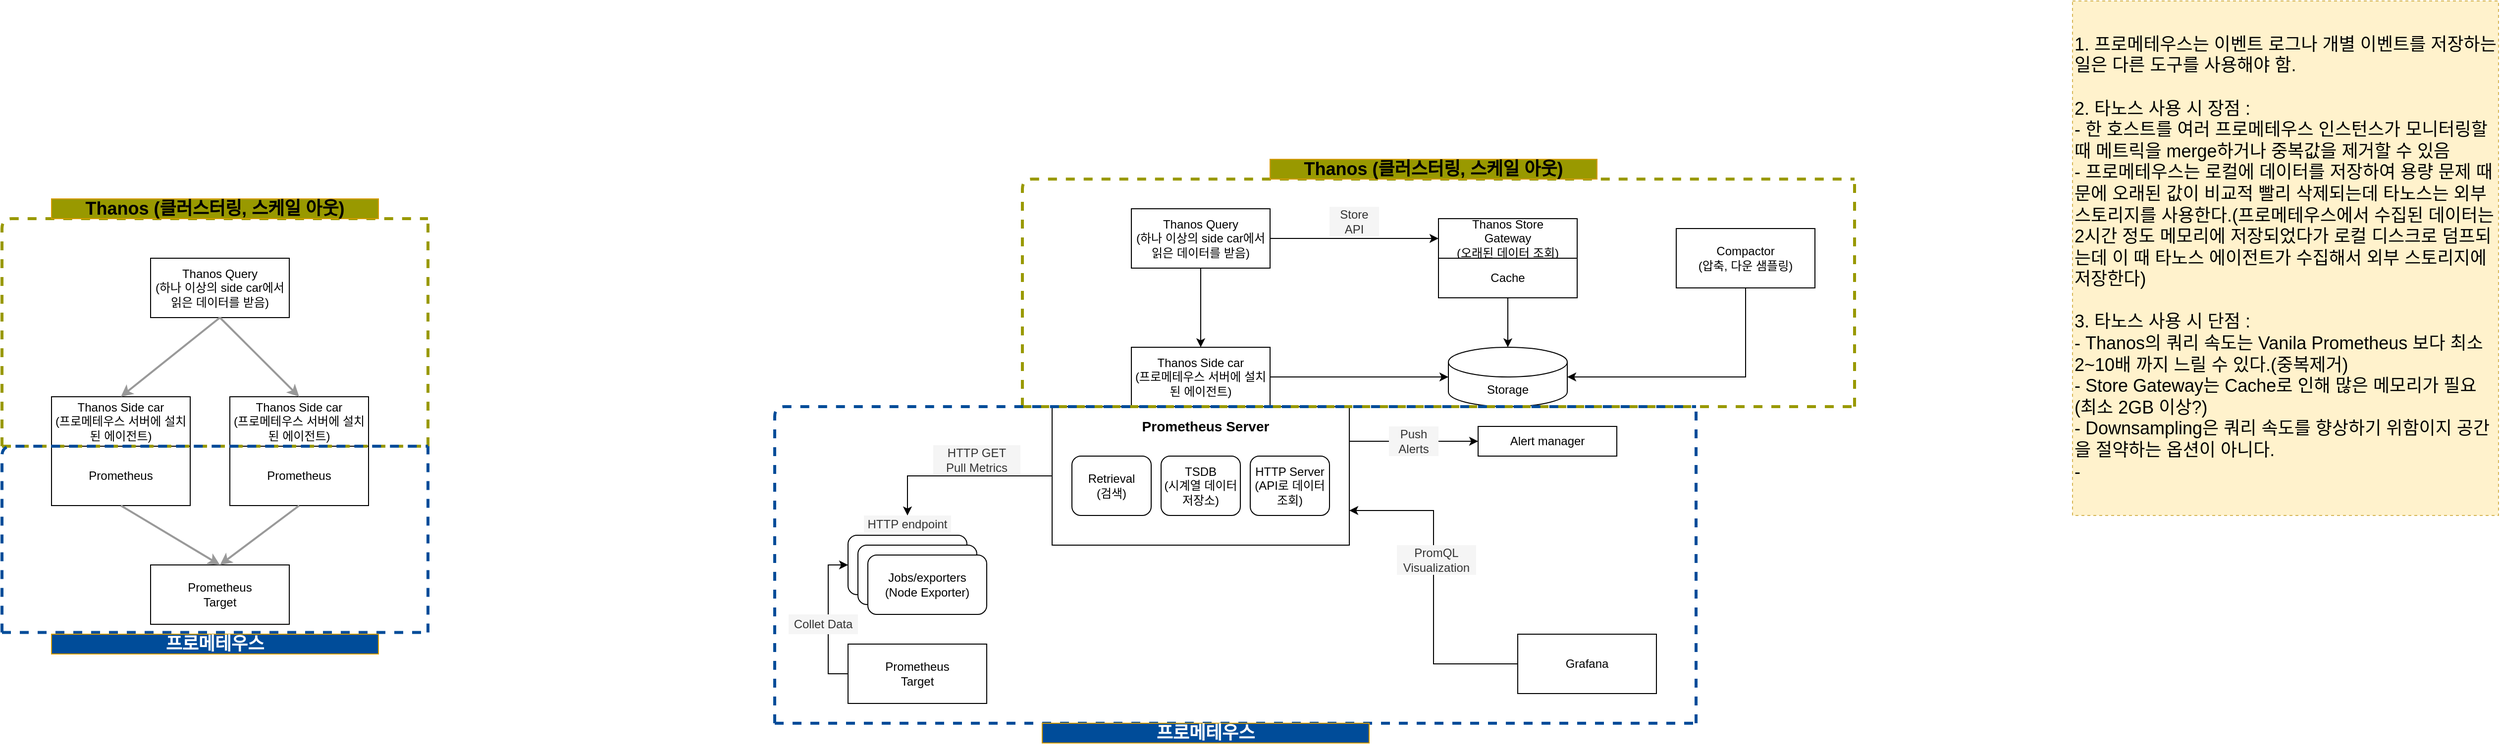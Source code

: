 <mxfile version="14.6.11" type="github">
  <diagram id="D90OiBP_q_Rwkt1dLKAU" name="Page-1">
    <mxGraphModel dx="1936" dy="639" grid="1" gridSize="10" guides="1" tooltips="1" connect="1" arrows="1" fold="1" page="1" pageScale="1" pageWidth="827" pageHeight="1169" math="0" shadow="0">
      <root>
        <mxCell id="0" />
        <mxCell id="1" parent="0" />
        <mxCell id="jMqY7wuhPn0pXN6j_rTk-74" style="edgeStyle=orthogonalEdgeStyle;rounded=0;orthogonalLoop=1;jettySize=auto;html=1;exitX=1;exitY=0.25;exitDx=0;exitDy=0;entryX=0;entryY=0.5;entryDx=0;entryDy=0;" parent="1" source="jMqY7wuhPn0pXN6j_rTk-10" target="jMqY7wuhPn0pXN6j_rTk-75" edge="1">
          <mxGeometry relative="1" as="geometry">
            <mxPoint x="1100" y="495" as="sourcePoint" />
            <mxPoint x="1270" y="495" as="targetPoint" />
            <Array as="points" />
          </mxGeometry>
        </mxCell>
        <mxCell id="jMqY7wuhPn0pXN6j_rTk-7" style="edgeStyle=orthogonalEdgeStyle;rounded=0;orthogonalLoop=1;jettySize=auto;html=1;exitX=0;exitY=0.5;exitDx=0;exitDy=0;entryX=0;entryY=0.5;entryDx=0;entryDy=0;" parent="1" source="jMqY7wuhPn0pXN6j_rTk-1" target="jMqY7wuhPn0pXN6j_rTk-2" edge="1">
          <mxGeometry relative="1" as="geometry" />
        </mxCell>
        <mxCell id="jMqY7wuhPn0pXN6j_rTk-1" value="Prometheus&lt;br&gt;Target" style="rounded=0;whiteSpace=wrap;html=1;" parent="1" vertex="1">
          <mxGeometry x="574" y="700" width="140" height="60" as="geometry" />
        </mxCell>
        <mxCell id="jMqY7wuhPn0pXN6j_rTk-2" value="Jobs/exporters" style="rounded=1;whiteSpace=wrap;html=1;" parent="1" vertex="1">
          <mxGeometry x="574" y="590" width="120" height="60" as="geometry" />
        </mxCell>
        <mxCell id="jMqY7wuhPn0pXN6j_rTk-5" value="Jobs/exporters" style="rounded=1;whiteSpace=wrap;html=1;" parent="1" vertex="1">
          <mxGeometry x="584" y="600" width="120" height="60" as="geometry" />
        </mxCell>
        <mxCell id="jMqY7wuhPn0pXN6j_rTk-6" value="Jobs/exporters&lt;br&gt;(Node Exporter)" style="rounded=1;whiteSpace=wrap;html=1;" parent="1" vertex="1">
          <mxGeometry x="594" y="610" width="120" height="60" as="geometry" />
        </mxCell>
        <mxCell id="jMqY7wuhPn0pXN6j_rTk-8" value="Collet Data" style="text;html=1;align=center;verticalAlign=middle;whiteSpace=wrap;rounded=0;fillColor=#f5f5f5;fontColor=#333333;" parent="1" vertex="1">
          <mxGeometry x="514" y="670" width="70" height="20" as="geometry" />
        </mxCell>
        <mxCell id="jMqY7wuhPn0pXN6j_rTk-20" style="edgeStyle=orthogonalEdgeStyle;rounded=0;orthogonalLoop=1;jettySize=auto;html=1;exitX=0;exitY=0.5;exitDx=0;exitDy=0;entryX=0.5;entryY=0;entryDx=0;entryDy=0;" parent="1" source="jMqY7wuhPn0pXN6j_rTk-10" target="jMqY7wuhPn0pXN6j_rTk-35" edge="1">
          <mxGeometry relative="1" as="geometry" />
        </mxCell>
        <mxCell id="jMqY7wuhPn0pXN6j_rTk-10" value="" style="rounded=0;whiteSpace=wrap;html=1;" parent="1" vertex="1">
          <mxGeometry x="780" y="460" width="300" height="140" as="geometry" />
        </mxCell>
        <mxCell id="jMqY7wuhPn0pXN6j_rTk-11" value="Retrieval&lt;br&gt;(검색)" style="rounded=1;whiteSpace=wrap;html=1;" parent="1" vertex="1">
          <mxGeometry x="800" y="510" width="80" height="60" as="geometry" />
        </mxCell>
        <mxCell id="jMqY7wuhPn0pXN6j_rTk-12" value="TSDB&lt;br&gt;(시계열 데이터 저장소)" style="rounded=1;whiteSpace=wrap;html=1;" parent="1" vertex="1">
          <mxGeometry x="890" y="510" width="80" height="60" as="geometry" />
        </mxCell>
        <mxCell id="jMqY7wuhPn0pXN6j_rTk-13" value="HTTP Server&lt;br&gt;(API로 데이터 조회)" style="rounded=1;whiteSpace=wrap;html=1;" parent="1" vertex="1">
          <mxGeometry x="980" y="510" width="80" height="60" as="geometry" />
        </mxCell>
        <mxCell id="jMqY7wuhPn0pXN6j_rTk-15" value="Prometheus Server" style="text;html=1;strokeColor=none;fillColor=none;align=center;verticalAlign=middle;whiteSpace=wrap;rounded=0;fontStyle=1;fontSize=14;" parent="1" vertex="1">
          <mxGeometry x="860" y="470" width="150" height="20" as="geometry" />
        </mxCell>
        <mxCell id="jMqY7wuhPn0pXN6j_rTk-18" style="edgeStyle=orthogonalEdgeStyle;rounded=0;orthogonalLoop=1;jettySize=auto;html=1;exitX=0;exitY=0.5;exitDx=0;exitDy=0;entryX=1;entryY=0.75;entryDx=0;entryDy=0;" parent="1" source="jMqY7wuhPn0pXN6j_rTk-17" target="jMqY7wuhPn0pXN6j_rTk-10" edge="1">
          <mxGeometry relative="1" as="geometry" />
        </mxCell>
        <mxCell id="jMqY7wuhPn0pXN6j_rTk-31" style="edgeStyle=orthogonalEdgeStyle;rounded=0;orthogonalLoop=1;jettySize=auto;html=1;exitX=1;exitY=0.5;exitDx=0;exitDy=0;entryX=0;entryY=0.5;entryDx=0;entryDy=0;entryPerimeter=0;" parent="1" source="jMqY7wuhPn0pXN6j_rTk-21" target="jMqY7wuhPn0pXN6j_rTk-29" edge="1">
          <mxGeometry relative="1" as="geometry" />
        </mxCell>
        <mxCell id="jMqY7wuhPn0pXN6j_rTk-21" value="Thanos Side car&lt;br&gt;(프로메테우스 서버에 설치된 에이전트)" style="rounded=0;whiteSpace=wrap;html=1;" parent="1" vertex="1">
          <mxGeometry x="860" y="400" width="140" height="60" as="geometry" />
        </mxCell>
        <mxCell id="jMqY7wuhPn0pXN6j_rTk-23" style="edgeStyle=orthogonalEdgeStyle;rounded=0;orthogonalLoop=1;jettySize=auto;html=1;exitX=0.5;exitY=1;exitDx=0;exitDy=0;" parent="1" source="jMqY7wuhPn0pXN6j_rTk-22" target="jMqY7wuhPn0pXN6j_rTk-21" edge="1">
          <mxGeometry relative="1" as="geometry" />
        </mxCell>
        <mxCell id="jMqY7wuhPn0pXN6j_rTk-27" style="edgeStyle=orthogonalEdgeStyle;rounded=0;orthogonalLoop=1;jettySize=auto;html=1;exitX=1;exitY=0.5;exitDx=0;exitDy=0;" parent="1" source="jMqY7wuhPn0pXN6j_rTk-22" target="jMqY7wuhPn0pXN6j_rTk-24" edge="1">
          <mxGeometry relative="1" as="geometry">
            <mxPoint x="1070" y="330" as="targetPoint" />
          </mxGeometry>
        </mxCell>
        <mxCell id="jMqY7wuhPn0pXN6j_rTk-22" value="Thanos Query&lt;br&gt;(하나 이상의 side car에서 읽은 데이터를 받음)" style="rounded=0;whiteSpace=wrap;html=1;" parent="1" vertex="1">
          <mxGeometry x="860" y="260" width="140" height="60" as="geometry" />
        </mxCell>
        <mxCell id="jMqY7wuhPn0pXN6j_rTk-24" value="Thanos Store&lt;br&gt;Gateway&lt;br&gt;(오래된 데이터 조회)" style="rounded=0;whiteSpace=wrap;html=1;" parent="1" vertex="1">
          <mxGeometry x="1170" y="270" width="140" height="40" as="geometry" />
        </mxCell>
        <mxCell id="jMqY7wuhPn0pXN6j_rTk-30" style="edgeStyle=orthogonalEdgeStyle;rounded=0;orthogonalLoop=1;jettySize=auto;html=1;exitX=0.5;exitY=1;exitDx=0;exitDy=0;" parent="1" source="jMqY7wuhPn0pXN6j_rTk-26" target="jMqY7wuhPn0pXN6j_rTk-29" edge="1">
          <mxGeometry relative="1" as="geometry" />
        </mxCell>
        <mxCell id="jMqY7wuhPn0pXN6j_rTk-26" value="Cache" style="rounded=0;whiteSpace=wrap;html=1;" parent="1" vertex="1">
          <mxGeometry x="1170" y="310" width="140" height="40" as="geometry" />
        </mxCell>
        <mxCell id="jMqY7wuhPn0pXN6j_rTk-29" value="Storage" style="shape=cylinder3;whiteSpace=wrap;html=1;boundedLbl=1;backgroundOutline=1;size=15;" parent="1" vertex="1">
          <mxGeometry x="1180" y="400" width="120" height="60" as="geometry" />
        </mxCell>
        <mxCell id="jMqY7wuhPn0pXN6j_rTk-33" style="edgeStyle=orthogonalEdgeStyle;rounded=0;orthogonalLoop=1;jettySize=auto;html=1;exitX=0.5;exitY=1;exitDx=0;exitDy=0;entryX=1;entryY=0.5;entryDx=0;entryDy=0;entryPerimeter=0;" parent="1" source="jMqY7wuhPn0pXN6j_rTk-32" target="jMqY7wuhPn0pXN6j_rTk-29" edge="1">
          <mxGeometry relative="1" as="geometry" />
        </mxCell>
        <mxCell id="jMqY7wuhPn0pXN6j_rTk-32" value="Compactor&lt;br&gt;(압축, 다운 샘플링)" style="rounded=0;whiteSpace=wrap;html=1;" parent="1" vertex="1">
          <mxGeometry x="1410" y="280" width="140" height="60" as="geometry" />
        </mxCell>
        <mxCell id="jMqY7wuhPn0pXN6j_rTk-35" value="HTTP endpoint" style="text;html=1;align=center;verticalAlign=middle;whiteSpace=wrap;rounded=0;fillColor=#f5f5f5;fontColor=#333333;" parent="1" vertex="1">
          <mxGeometry x="590" y="570" width="88" height="17" as="geometry" />
        </mxCell>
        <mxCell id="jMqY7wuhPn0pXN6j_rTk-38" value="HTTP GET&lt;br&gt;Pull Metrics" style="text;html=1;align=center;verticalAlign=middle;whiteSpace=wrap;rounded=0;fillColor=#f5f5f5;fontColor=#333333;" parent="1" vertex="1">
          <mxGeometry x="660" y="499" width="88" height="30" as="geometry" />
        </mxCell>
        <mxCell id="jMqY7wuhPn0pXN6j_rTk-44" value="" style="group;" parent="1" vertex="1" connectable="0">
          <mxGeometry x="750" y="230" width="840" height="230" as="geometry" />
        </mxCell>
        <mxCell id="jMqY7wuhPn0pXN6j_rTk-41" value="" style="endArrow=none;dashed=1;html=1;strokeWidth=3;fontSize=14;strokeColor=#999900;" parent="jMqY7wuhPn0pXN6j_rTk-44" edge="1">
          <mxGeometry width="50" height="50" relative="1" as="geometry">
            <mxPoint y="230" as="sourcePoint" />
            <mxPoint x="840" as="targetPoint" />
            <Array as="points">
              <mxPoint />
            </Array>
          </mxGeometry>
        </mxCell>
        <mxCell id="jMqY7wuhPn0pXN6j_rTk-42" value="" style="endArrow=none;dashed=1;html=1;strokeWidth=3;fontSize=14;strokeColor=#999900;" parent="jMqY7wuhPn0pXN6j_rTk-44" edge="1">
          <mxGeometry width="50" height="50" relative="1" as="geometry">
            <mxPoint y="230" as="sourcePoint" />
            <mxPoint x="840" y="230" as="targetPoint" />
          </mxGeometry>
        </mxCell>
        <mxCell id="jMqY7wuhPn0pXN6j_rTk-43" value="" style="endArrow=none;dashed=1;html=1;strokeWidth=3;fontSize=14;strokeColor=#999900;" parent="jMqY7wuhPn0pXN6j_rTk-44" edge="1">
          <mxGeometry width="50" height="50" relative="1" as="geometry">
            <mxPoint x="840" y="230" as="sourcePoint" />
            <mxPoint x="840" as="targetPoint" />
          </mxGeometry>
        </mxCell>
        <mxCell id="jMqY7wuhPn0pXN6j_rTk-77" value="Store&lt;br&gt;API" style="text;html=1;align=center;verticalAlign=middle;whiteSpace=wrap;rounded=0;fillColor=#f5f5f5;fontColor=#333333;" parent="jMqY7wuhPn0pXN6j_rTk-44" vertex="1">
          <mxGeometry x="310" y="28" width="50" height="30" as="geometry" />
        </mxCell>
        <mxCell id="jMqY7wuhPn0pXN6j_rTk-45" value="&lt;font style=&quot;font-size: 18px&quot;&gt;Thanos (클러스터링, 스케일 아웃)&lt;/font&gt;" style="text;html=1;align=center;verticalAlign=middle;whiteSpace=wrap;rounded=0;fontStyle=1;fontSize=14;strokeColor=#d79b00;fillColor=#999900;" parent="1" vertex="1">
          <mxGeometry x="1000" y="210" width="330" height="20" as="geometry" />
        </mxCell>
        <mxCell id="jMqY7wuhPn0pXN6j_rTk-46" value="" style="group;" parent="1" vertex="1" connectable="0">
          <mxGeometry x="500" y="460" width="930" height="340" as="geometry" />
        </mxCell>
        <mxCell id="jMqY7wuhPn0pXN6j_rTk-47" value="" style="endArrow=none;dashed=1;html=1;strokeWidth=3;fontSize=14;strokeColor=#004C99;" parent="jMqY7wuhPn0pXN6j_rTk-46" edge="1">
          <mxGeometry width="50" height="50" relative="1" as="geometry">
            <mxPoint y="320" as="sourcePoint" />
            <mxPoint x="930" as="targetPoint" />
            <Array as="points">
              <mxPoint />
            </Array>
          </mxGeometry>
        </mxCell>
        <mxCell id="jMqY7wuhPn0pXN6j_rTk-48" value="" style="endArrow=none;dashed=1;html=1;strokeWidth=3;fontSize=14;strokeColor=#004C99;" parent="jMqY7wuhPn0pXN6j_rTk-46" edge="1">
          <mxGeometry width="50" height="50" relative="1" as="geometry">
            <mxPoint y="320" as="sourcePoint" />
            <mxPoint x="930" y="320" as="targetPoint" />
          </mxGeometry>
        </mxCell>
        <mxCell id="jMqY7wuhPn0pXN6j_rTk-49" value="" style="endArrow=none;dashed=1;html=1;strokeWidth=3;fontSize=14;strokeColor=#004C99;" parent="jMqY7wuhPn0pXN6j_rTk-46" edge="1">
          <mxGeometry width="50" height="50" relative="1" as="geometry">
            <mxPoint x="930" y="320" as="sourcePoint" />
            <mxPoint x="930" as="targetPoint" />
          </mxGeometry>
        </mxCell>
        <mxCell id="jMqY7wuhPn0pXN6j_rTk-50" value="&lt;font style=&quot;font-size: 18px&quot;&gt;프로메테우스&lt;/font&gt;" style="text;html=1;align=center;verticalAlign=middle;whiteSpace=wrap;rounded=0;fontStyle=1;fontSize=14;strokeColor=#d79b00;fillColor=#004C99;fontColor=#FFFFFF;" parent="jMqY7wuhPn0pXN6j_rTk-46" vertex="1">
          <mxGeometry x="270" y="320" width="330" height="20" as="geometry" />
        </mxCell>
        <mxCell id="jMqY7wuhPn0pXN6j_rTk-17" value="Grafana" style="rounded=0;whiteSpace=wrap;html=1;" parent="jMqY7wuhPn0pXN6j_rTk-46" vertex="1">
          <mxGeometry x="750" y="230" width="140" height="60" as="geometry" />
        </mxCell>
        <mxCell id="jMqY7wuhPn0pXN6j_rTk-19" value="PromQL&lt;br&gt;Visualization" style="text;html=1;align=center;verticalAlign=middle;whiteSpace=wrap;rounded=0;fillColor=#f5f5f5;fontColor=#333333;" parent="jMqY7wuhPn0pXN6j_rTk-46" vertex="1">
          <mxGeometry x="628" y="140" width="80" height="30" as="geometry" />
        </mxCell>
        <mxCell id="jMqY7wuhPn0pXN6j_rTk-75" value="Alert manager" style="rounded=0;whiteSpace=wrap;html=1;" parent="jMqY7wuhPn0pXN6j_rTk-46" vertex="1">
          <mxGeometry x="710" y="20" width="140" height="30" as="geometry" />
        </mxCell>
        <mxCell id="jMqY7wuhPn0pXN6j_rTk-76" value="Push&lt;br&gt;Alerts" style="text;html=1;align=center;verticalAlign=middle;whiteSpace=wrap;rounded=0;fillColor=#f5f5f5;fontColor=#333333;" parent="jMqY7wuhPn0pXN6j_rTk-46" vertex="1">
          <mxGeometry x="620" y="20" width="50" height="30" as="geometry" />
        </mxCell>
        <mxCell id="jMqY7wuhPn0pXN6j_rTk-52" value="Prometheus&lt;br&gt;Target" style="rounded=0;whiteSpace=wrap;html=1;" parent="1" vertex="1">
          <mxGeometry x="-130" y="620" width="140" height="60" as="geometry" />
        </mxCell>
        <mxCell id="jMqY7wuhPn0pXN6j_rTk-53" value="Prometheus" style="rounded=0;whiteSpace=wrap;html=1;" parent="1" vertex="1">
          <mxGeometry x="-230" y="500" width="140" height="60" as="geometry" />
        </mxCell>
        <mxCell id="jMqY7wuhPn0pXN6j_rTk-54" value="Prometheus" style="rounded=0;whiteSpace=wrap;html=1;" parent="1" vertex="1">
          <mxGeometry x="-50" y="500" width="140" height="60" as="geometry" />
        </mxCell>
        <mxCell id="jMqY7wuhPn0pXN6j_rTk-55" value="Thanos Side car&lt;br&gt;(프로메테우스 서버에 설치된 에이전트)" style="rounded=0;whiteSpace=wrap;html=1;" parent="1" vertex="1">
          <mxGeometry x="-230" y="450" width="140" height="50" as="geometry" />
        </mxCell>
        <mxCell id="jMqY7wuhPn0pXN6j_rTk-56" value="Thanos Side car&lt;br&gt;(프로메테우스 서버에 설치된 에이전트)" style="rounded=0;whiteSpace=wrap;html=1;" parent="1" vertex="1">
          <mxGeometry x="-50" y="450" width="140" height="50" as="geometry" />
        </mxCell>
        <mxCell id="jMqY7wuhPn0pXN6j_rTk-57" value="Thanos Query&lt;br&gt;(하나 이상의 side car에서 읽은 데이터를 받음)" style="rounded=0;whiteSpace=wrap;html=1;" parent="1" vertex="1">
          <mxGeometry x="-130" y="310" width="140" height="60" as="geometry" />
        </mxCell>
        <mxCell id="jMqY7wuhPn0pXN6j_rTk-58" value="" style="endArrow=classic;html=1;strokeWidth=2;fontSize=14;fontColor=#FFFFFF;entryX=0.5;entryY=0;entryDx=0;entryDy=0;exitX=0.5;exitY=1;exitDx=0;exitDy=0;strokeColor=#999999;" parent="1" source="jMqY7wuhPn0pXN6j_rTk-57" target="jMqY7wuhPn0pXN6j_rTk-55" edge="1">
          <mxGeometry width="50" height="50" relative="1" as="geometry">
            <mxPoint x="110" y="440" as="sourcePoint" />
            <mxPoint x="160" y="390" as="targetPoint" />
          </mxGeometry>
        </mxCell>
        <mxCell id="jMqY7wuhPn0pXN6j_rTk-59" value="" style="endArrow=classic;html=1;strokeWidth=2;fontSize=14;fontColor=#FFFFFF;entryX=0.5;entryY=0;entryDx=0;entryDy=0;strokeColor=#999999;" parent="1" target="jMqY7wuhPn0pXN6j_rTk-56" edge="1">
          <mxGeometry width="50" height="50" relative="1" as="geometry">
            <mxPoint x="-60" y="370" as="sourcePoint" />
            <mxPoint x="-150" y="460" as="targetPoint" />
          </mxGeometry>
        </mxCell>
        <mxCell id="jMqY7wuhPn0pXN6j_rTk-60" value="" style="endArrow=classic;html=1;strokeWidth=2;fontSize=14;fontColor=#FFFFFF;entryX=0.5;entryY=0;entryDx=0;entryDy=0;strokeColor=#999999;exitX=0.5;exitY=1;exitDx=0;exitDy=0;" parent="1" source="jMqY7wuhPn0pXN6j_rTk-53" target="jMqY7wuhPn0pXN6j_rTk-52" edge="1">
          <mxGeometry width="50" height="50" relative="1" as="geometry">
            <mxPoint x="-190" y="640" as="sourcePoint" />
            <mxPoint x="-400" y="750" as="targetPoint" />
          </mxGeometry>
        </mxCell>
        <mxCell id="jMqY7wuhPn0pXN6j_rTk-61" value="" style="endArrow=classic;html=1;strokeWidth=2;fontSize=14;fontColor=#FFFFFF;entryX=0.5;entryY=0;entryDx=0;entryDy=0;strokeColor=#999999;exitX=0.5;exitY=1;exitDx=0;exitDy=0;" parent="1" source="jMqY7wuhPn0pXN6j_rTk-54" target="jMqY7wuhPn0pXN6j_rTk-52" edge="1">
          <mxGeometry width="50" height="50" relative="1" as="geometry">
            <mxPoint x="-150" y="570" as="sourcePoint" />
            <mxPoint x="-50" y="630" as="targetPoint" />
          </mxGeometry>
        </mxCell>
        <mxCell id="jMqY7wuhPn0pXN6j_rTk-62" value="" style="group;" parent="1" vertex="1" connectable="0">
          <mxGeometry x="-280" y="270" width="430" height="230" as="geometry" />
        </mxCell>
        <mxCell id="jMqY7wuhPn0pXN6j_rTk-63" value="" style="endArrow=none;dashed=1;html=1;strokeWidth=3;fontSize=14;strokeColor=#999900;" parent="jMqY7wuhPn0pXN6j_rTk-62" edge="1">
          <mxGeometry width="50" height="50" relative="1" as="geometry">
            <mxPoint y="230" as="sourcePoint" />
            <mxPoint x="430.0" as="targetPoint" />
            <Array as="points">
              <mxPoint />
            </Array>
          </mxGeometry>
        </mxCell>
        <mxCell id="jMqY7wuhPn0pXN6j_rTk-64" value="" style="endArrow=none;dashed=1;html=1;strokeWidth=3;fontSize=14;strokeColor=#999900;" parent="jMqY7wuhPn0pXN6j_rTk-62" edge="1">
          <mxGeometry width="50" height="50" relative="1" as="geometry">
            <mxPoint y="230" as="sourcePoint" />
            <mxPoint x="430.0" y="230" as="targetPoint" />
          </mxGeometry>
        </mxCell>
        <mxCell id="jMqY7wuhPn0pXN6j_rTk-65" value="" style="endArrow=none;dashed=1;html=1;strokeWidth=3;fontSize=14;strokeColor=#999900;" parent="jMqY7wuhPn0pXN6j_rTk-62" edge="1">
          <mxGeometry width="50" height="50" relative="1" as="geometry">
            <mxPoint x="430.0" y="230" as="sourcePoint" />
            <mxPoint x="430.0" as="targetPoint" />
          </mxGeometry>
        </mxCell>
        <mxCell id="jMqY7wuhPn0pXN6j_rTk-66" value="&lt;font style=&quot;font-size: 18px&quot;&gt;Thanos (클러스터링, 스케일 아웃)&lt;/font&gt;" style="text;html=1;align=center;verticalAlign=middle;whiteSpace=wrap;rounded=0;fontStyle=1;fontSize=14;strokeColor=#d79b00;fillColor=#999900;" parent="1" vertex="1">
          <mxGeometry x="-230" y="250" width="330" height="20" as="geometry" />
        </mxCell>
        <mxCell id="jMqY7wuhPn0pXN6j_rTk-67" value="" style="group;" parent="1" vertex="1" connectable="0">
          <mxGeometry x="-280" y="500" width="430" height="200" as="geometry" />
        </mxCell>
        <mxCell id="jMqY7wuhPn0pXN6j_rTk-68" value="" style="endArrow=none;dashed=1;html=1;strokeWidth=3;fontSize=14;strokeColor=#004C99;" parent="jMqY7wuhPn0pXN6j_rTk-67" edge="1">
          <mxGeometry width="50" height="50" relative="1" as="geometry">
            <mxPoint y="188.235" as="sourcePoint" />
            <mxPoint x="430" as="targetPoint" />
            <Array as="points">
              <mxPoint />
            </Array>
          </mxGeometry>
        </mxCell>
        <mxCell id="jMqY7wuhPn0pXN6j_rTk-69" value="" style="endArrow=none;dashed=1;html=1;strokeWidth=3;fontSize=14;strokeColor=#004C99;" parent="jMqY7wuhPn0pXN6j_rTk-67" edge="1">
          <mxGeometry width="50" height="50" relative="1" as="geometry">
            <mxPoint y="188.235" as="sourcePoint" />
            <mxPoint x="430" y="188.235" as="targetPoint" />
          </mxGeometry>
        </mxCell>
        <mxCell id="jMqY7wuhPn0pXN6j_rTk-70" value="" style="endArrow=none;dashed=1;html=1;strokeWidth=3;fontSize=14;strokeColor=#004C99;" parent="jMqY7wuhPn0pXN6j_rTk-67" edge="1">
          <mxGeometry width="50" height="50" relative="1" as="geometry">
            <mxPoint x="430" y="188.235" as="sourcePoint" />
            <mxPoint x="430" as="targetPoint" />
          </mxGeometry>
        </mxCell>
        <mxCell id="jMqY7wuhPn0pXN6j_rTk-72" value="&lt;font style=&quot;font-size: 18px&quot;&gt;프로메테우스&lt;/font&gt;" style="text;html=1;align=center;verticalAlign=middle;whiteSpace=wrap;rounded=0;fontStyle=1;fontSize=14;strokeColor=#d79b00;fillColor=#004C99;fontColor=#FFFFFF;" parent="1" vertex="1">
          <mxGeometry x="-230" y="690" width="330" height="20" as="geometry" />
        </mxCell>
        <mxCell id="jMqY7wuhPn0pXN6j_rTk-73" value="&lt;font style=&quot;font-size: 18px&quot;&gt;1. 프로메테우스는 이벤트 로그나 개별 이벤트를 저장하는 일은 다른 도구를 사용해야 함.&lt;br&gt;&lt;br&gt;2. 타노스 사용 시 장점 :&amp;nbsp;&lt;br&gt;- 한 호스트를 여러 프로메테우스 인스턴스가 모니터링할 때 메트릭을 merge하거나 중복값을 제거할 수 있음&lt;br&gt;- 프로메테우스는 로컬에 데이터를 저장하여 용량 문제 때문에 오래된 값이 비교적 빨리 삭제되는데 타노스는 외부 스토리지를 사용한다.(프로메테우스에서 수집된 데이터는 2시간 정도 메모리에 저장되었다가 로컬 디스크로 덤프되는데 이 때 타노스 에이전트가 수집해서 외부 스토리지에 저장한다)&lt;br&gt;&lt;br&gt;3. 타노스 사용 시 단점 :&amp;nbsp;&lt;br&gt;- Thanos의 쿼리 속도는 Vanila Prometheus 보다 최소 2~10배 까지 느릴 수 있다.(중복제거)&lt;br&gt;- Store Gateway는 Cache로 인해 많은 메모리가 필요(최소 2GB 이상?)&lt;br&gt;-&amp;nbsp;Downsampling은 쿼리 속도를 향상하기 위함이지 공간을 절약하는 옵션이 아니다.&lt;br&gt;-&amp;nbsp;&lt;br&gt;&lt;/font&gt;" style="text;html=1;strokeColor=#d6b656;fillColor=#fff2cc;align=left;verticalAlign=middle;whiteSpace=wrap;rounded=0;dashed=1;fontSize=14;" parent="1" vertex="1">
          <mxGeometry x="1810" y="50" width="430" height="520" as="geometry" />
        </mxCell>
      </root>
    </mxGraphModel>
  </diagram>
</mxfile>
